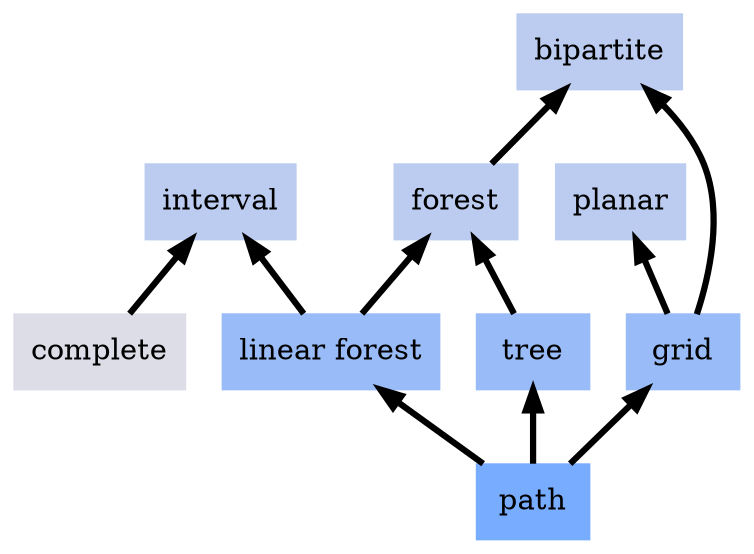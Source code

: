 digraph local_ryPlqz {
	node [color=lightblue2 style=filled]
	margin=0.04 size="6,6"
	rankdir = BT
	"n_skQuFN" [label="linear forest" URL="/parameters/html/skQuFN" color="#99bcf8" shape=box]
	"n_p5skoj" [label="interval" URL="/parameters/html/p5skoj" color="#bbccf0" shape=box]
	"n_lfYXuK" [label="grid" URL="/parameters/html/lfYXuK" color="#99bcf8" shape=box]
	"n_ryPlqz" [label="path" URL="/parameters/html/ryPlqz" color="#78acff" shape=box]
	"n_EhdXNA" [label="complete" URL="/parameters/html/EhdXNA" color="#dddde8" shape=box]
	"n_loZ5LD" [label="planar" URL="/parameters/html/loZ5LD" color="#bbccf0" shape=box]
	"n_rJyICu" [label="tree" URL="/parameters/html/rJyICu" color="#99bcf8" shape=box]
	"n_cLHJkW" [label="bipartite" URL="/parameters/html/cLHJkW" color="#bbccf0" shape=box]
	"n_JngPPm" [label="forest" URL="/parameters/html/JngPPm" color="#bbccf0" shape=box]
	"n_ryPlqz" -> "n_lfYXuK" [label="" decorate=true lblstyle="above, sloped" weight="100" penwidth="3.0"]
	"n_lfYXuK" -> "n_cLHJkW" [label="" decorate=true lblstyle="above, sloped" weight="100" penwidth="3.0"]
	"n_rJyICu" -> "n_JngPPm" [label="" decorate=true lblstyle="above, sloped" weight="100" penwidth="3.0"]
	"n_lfYXuK" -> "n_loZ5LD" [label="" decorate=true lblstyle="above, sloped" weight="100" penwidth="3.0"]
	"n_skQuFN" -> "n_JngPPm" [label="" decorate=true lblstyle="above, sloped" weight="100" penwidth="3.0"]
	"n_ryPlqz" -> "n_rJyICu" [label="" decorate=true lblstyle="above, sloped" weight="100" penwidth="3.0"]
	"n_JngPPm" -> "n_cLHJkW" [label="" decorate=true lblstyle="above, sloped" weight="100" penwidth="3.0"]
	"n_skQuFN" -> "n_p5skoj" [label="" decorate=true lblstyle="above, sloped" weight="100" penwidth="3.0"]
	"n_EhdXNA" -> "n_p5skoj" [label="" decorate=true lblstyle="above, sloped" weight="100" penwidth="3.0"]
	"n_ryPlqz" -> "n_skQuFN" [label="" decorate=true lblstyle="above, sloped" weight="100" penwidth="3.0"]
}
